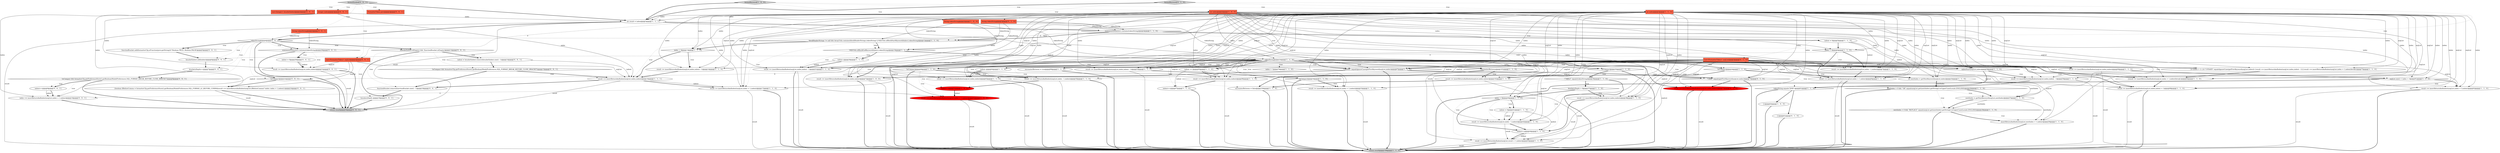 digraph {
30 [style = filled, label = "\"CREATE\".equalsIgnoreCase(getPrevKeyword(argList,index))@@@67@@@['1', '1', '0']", fillcolor = white, shape = diamond image = "AAA0AAABBB1BBB"];
48 [style = filled, label = "index > 0@@@40@@@['1', '1', '0']", fillcolor = white, shape = diamond image = "AAA0AAABBB1BBB"];
53 [style = filled, label = "result += insertReturnAndIndent(argList,index,indent + 1)@@@88@@@['1', '1', '0']", fillcolor = white, shape = ellipse image = "AAA0AAABBB1BBB"];
76 [style = filled, label = "bracketsDepth++@@@7@@@['0', '0', '1']", fillcolor = white, shape = ellipse image = "AAA0AAABBB3BBB"];
14 [style = filled, label = "{}@@@63@@@['1', '0', '0']", fillcolor = white, shape = ellipse image = "AAA0AAABBB1BBB"];
55 [style = filled, label = "result += insertReturnAndIndent(argList,index + 1,indent)@@@9@@@['1', '1', '0']", fillcolor = white, shape = ellipse image = "AAA0AAABBB1BBB"];
93 [style = filled, label = "functionBracket.remove(functionBracket.size() - 1)@@@18@@@['0', '0', '1']", fillcolor = white, shape = ellipse image = "AAA0AAABBB3BBB"];
34 [style = filled, label = "indent++@@@51@@@['1', '0', '0']", fillcolor = red, shape = ellipse image = "AAA1AAABBB1BBB"];
85 [style = filled, label = "!isCompact && formatterCfg.getPreferenceStore().getBoolean(ModelPreferences.SQL_FORMAT_BREAK_BEFORE_CLOSE_BRACKET)@@@15@@@['0', '0', '1']", fillcolor = white, shape = diamond image = "AAA0AAABBB3BBB"];
43 [style = filled, label = "!isCompact@@@49@@@['1', '1', '0']", fillcolor = white, shape = diamond image = "AAA0AAABBB1BBB"];
12 [style = filled, label = "indent++@@@44@@@['1', '1', '0']", fillcolor = white, shape = ellipse image = "AAA0AAABBB1BBB"];
54 [style = filled, label = "argList.size() < index + 3@@@91@@@['1', '1', '0']", fillcolor = white, shape = diamond image = "AAA0AAABBB1BBB"];
23 [style = filled, label = "statementDelimiters.contains(tokenString)@@@4@@@['1', '1', '0']", fillcolor = white, shape = diamond image = "AAA0AAABBB1BBB"];
64 [style = filled, label = "{}@@@61@@@['0', '1', '0']", fillcolor = white, shape = ellipse image = "AAA0AAABBB2BBB"];
46 [style = filled, label = "insertReturnAndIndent(argList,nextIndex + 1,indent)@@@29@@@['1', '1', '0']", fillcolor = white, shape = ellipse image = "AAA0AAABBB1BBB"];
52 [style = filled, label = "String tokenString@@@2@@@['1', '0', '0']", fillcolor = tomato, shape = box image = "AAA0AAABBB1BBB"];
62 [style = filled, label = "result += insertReturnAndIndent(argList,result + 1,indent)@@@45@@@['1', '1', '0']", fillcolor = white, shape = ellipse image = "AAA0AAABBB1BBB"];
71 [style = filled, label = "!bracketIndent.isEmpty() && !functionBracket.isEmpty()@@@13@@@['0', '0', '1']", fillcolor = white, shape = diamond image = "AAA0AAABBB3BBB"];
24 [style = filled, label = "indent -= 2@@@95@@@['1', '1', '0']", fillcolor = white, shape = ellipse image = "AAA0AAABBB1BBB"];
29 [style = filled, label = "!isCompact@@@35@@@['1', '1', '0']", fillcolor = white, shape = diamond image = "AAA0AAABBB1BBB"];
22 [style = filled, label = "result += insertReturnAndIndent(argList,index,indent - 1)@@@21@@@['1', '1', '0']", fillcolor = white, shape = ellipse image = "AAA0AAABBB1BBB"];
51 [style = filled, label = "result += insertReturnAndIndent(argList,index,indent)@@@90@@@['1', '1', '0']", fillcolor = white, shape = ellipse image = "AAA0AAABBB1BBB"];
84 [style = filled, label = "formatSymbol['0', '0', '1']", fillcolor = lightgray, shape = diamond image = "AAA0AAABBB3BBB"];
7 [style = filled, label = "int result = index@@@3@@@['1', '1', '1']", fillcolor = white, shape = ellipse image = "AAA0AAABBB1BBB"];
60 [style = filled, label = "!isCompact@@@54@@@['1', '1', '0']", fillcolor = white, shape = diamond image = "AAA0AAABBB1BBB"];
0 [style = filled, label = "nextIndex = getNextKeyword(argList,nextIndex)@@@27@@@['1', '1', '0']", fillcolor = white, shape = ellipse image = "AAA0AAABBB1BBB"];
8 [style = filled, label = "indent = 0@@@5@@@['1', '1', '0']", fillcolor = white, shape = ellipse image = "AAA0AAABBB1BBB"];
35 [style = filled, label = "index > 0@@@6@@@['1', '1', '0']", fillcolor = white, shape = diamond image = "AAA0AAABBB1BBB"];
37 [style = filled, label = "indent++@@@97@@@['1', '1', '0']", fillcolor = white, shape = ellipse image = "AAA0AAABBB1BBB"];
33 [style = filled, label = "indent--@@@64@@@['1', '1', '0']", fillcolor = white, shape = ellipse image = "AAA0AAABBB1BBB"];
69 [style = filled, label = "\"CASE\".equals(getPrevKeyword(argList,index))@@@70@@@['0', '1', '0']", fillcolor = white, shape = diamond image = "AAA0AAABBB2BBB"];
40 [style = filled, label = "result += insertReturnAndIndent(argList,index,indent)@@@102@@@['1', '1', '0']", fillcolor = white, shape = ellipse image = "AAA0AAABBB1BBB"];
2 [style = filled, label = "{result += insertReturnAndIndent(argList,index + 1,indent)break}@@@84@@@['1', '1', '0']", fillcolor = white, shape = ellipse image = "AAA0AAABBB1BBB"];
92 [style = filled, label = "List<FormatterToken> argList@@@2@@@['0', '0', '1']", fillcolor = tomato, shape = box image = "AAA0AAABBB3BBB"];
19 [style = filled, label = "result += insertReturnAndIndent(argList,index,indent)@@@65@@@['1', '1', '0']", fillcolor = white, shape = ellipse image = "AAA0AAABBB1BBB"];
45 [style = filled, label = "encounterBetween = true@@@99@@@['1', '1', '0']", fillcolor = white, shape = ellipse image = "AAA0AAABBB1BBB"];
47 [style = filled, label = "nextIndex > 0 && \"OR\".equals(argList.get(nextIndex).getString().toUpperCase(Locale.ENGLISH))@@@26@@@['1', '1', '0']", fillcolor = white, shape = diamond image = "AAA0AAABBB1BBB"];
82 [style = filled, label = "indent = bracketIndent.remove(bracketIndent.size() - 1)@@@14@@@['0', '0', '1']", fillcolor = white, shape = ellipse image = "AAA0AAABBB3BBB"];
61 [style = filled, label = "!\"TABLE\".equals(tokenString)@@@36@@@['1', '1', '0']", fillcolor = white, shape = diamond image = "AAA0AAABBB1BBB"];
28 [style = filled, label = "result += insertReturnAndIndent(argList,index,indent)@@@38@@@['1', '1', '0']", fillcolor = white, shape = ellipse image = "AAA0AAABBB1BBB"];
39 [style = filled, label = "!isCompact@@@24@@@['1', '1', '0']", fillcolor = white, shape = diamond image = "AAA0AAABBB1BBB"];
74 [style = filled, label = "tokenString@@@4@@@['0', '0', '1']", fillcolor = white, shape = diamond image = "AAA0AAABBB3BBB"];
79 [style = filled, label = "!isCompact@@@22@@@['0', '0', '1']", fillcolor = white, shape = diamond image = "AAA0AAABBB3BBB"];
89 [style = filled, label = "indent = 0@@@30@@@['0', '0', '1']", fillcolor = white, shape = ellipse image = "AAA0AAABBB3BBB"];
91 [style = filled, label = "Integer index@@@2@@@['0', '0', '1']", fillcolor = tomato, shape = box image = "AAA0AAABBB3BBB"];
38 [style = filled, label = "result += insertReturnAndIndent(argList,index - 1,indent)@@@7@@@['1', '1', '0']", fillcolor = white, shape = ellipse image = "AAA0AAABBB1BBB"];
42 [style = filled, label = "!encounterBetween@@@101@@@['1', '1', '0']", fillcolor = white, shape = diamond image = "AAA0AAABBB1BBB"];
4 [style = filled, label = "isJoinStart(argList,index)@@@58@@@['1', '1', '0']", fillcolor = white, shape = diamond image = "AAA0AAABBB1BBB"];
73 [style = filled, label = "result += insertReturnAndIndent(argList,index,indent)@@@31@@@['0', '0', '1']", fillcolor = white, shape = ellipse image = "AAA0AAABBB3BBB"];
70 [style = filled, label = "return result@@@34@@@['0', '0', '1']", fillcolor = lightgray, shape = ellipse image = "AAA0AAABBB3BBB"];
56 [style = filled, label = "int nextIndex = getNextKeyword(argList,index)@@@25@@@['1', '1', '0']", fillcolor = white, shape = ellipse image = "AAA0AAABBB1BBB"];
90 [style = filled, label = "functionBracket.add(formatterCfg.isFunction(prev.getString())? Boolean.TRUE: Boolean.FALSE)@@@5@@@['0', '0', '1']", fillcolor = white, shape = ellipse image = "AAA0AAABBB3BBB"];
83 [style = filled, label = "index += insertReturnAndIndent(argList,index + 1,indent)@@@10@@@['0', '0', '1']", fillcolor = white, shape = ellipse image = "AAA0AAABBB3BBB"];
31 [style = filled, label = "formatKeyword['1', '0', '0']", fillcolor = lightgray, shape = diamond image = "AAA0AAABBB1BBB"];
59 [style = filled, label = "bracketsDepth > 0@@@37@@@['1', '1', '0']", fillcolor = white, shape = diamond image = "AAA0AAABBB1BBB"];
25 [style = filled, label = "blockHeaderStrings != null && ArrayUtils.contains(blockHeaderStrings,tokenString) || SQLUtils.isBlockStartKeyword(dialect,tokenString)@@@12@@@['1', '1', '0']", fillcolor = white, shape = diamond image = "AAA0AAABBB1BBB"];
72 [style = filled, label = "bracketsDepth--@@@19@@@['0', '0', '1']", fillcolor = white, shape = ellipse image = "AAA0AAABBB3BBB"];
49 [style = filled, label = "result += insertReturnAndIndent(argList,index,indent - 1)@@@59@@@['1', '1', '0']", fillcolor = white, shape = ellipse image = "AAA0AAABBB1BBB"];
20 [style = filled, label = "tokenString@@@23@@@['1', '1', '0']", fillcolor = white, shape = diamond image = "AAA0AAABBB1BBB"];
66 [style = filled, label = "result += insertReturnAndIndent(argList,index,indent)@@@73@@@['0', '1', '0']", fillcolor = red, shape = ellipse image = "AAA1AAABBB2BBB"];
68 [style = filled, label = "formatKeyword['0', '1', '0']", fillcolor = lightgray, shape = diamond image = "AAA0AAABBB2BBB"];
78 [style = filled, label = "bracketIndent.add(indent)@@@6@@@['0', '0', '1']", fillcolor = white, shape = ellipse image = "AAA0AAABBB3BBB"];
6 [style = filled, label = "nextIndex > 0 && \"REPLACE\".equals(argList.get(nextIndex).getString().toUpperCase(Locale.ENGLISH))@@@28@@@['1', '1', '0']", fillcolor = white, shape = diamond image = "AAA0AAABBB1BBB"];
32 [style = filled, label = "result += insertReturnAndIndent(argList,index + 1,indent)@@@55@@@['1', '1', '0']", fillcolor = white, shape = ellipse image = "AAA0AAABBB1BBB"];
63 [style = filled, label = "result += insertReturnAndIndent(argList,index,indent - 1)@@@53@@@['1', '1', '0']", fillcolor = white, shape = ellipse image = "AAA0AAABBB1BBB"];
50 [style = filled, label = "result += insertReturnAndIndent(argList,index,indent - 1)@@@14@@@['1', '1', '0']", fillcolor = white, shape = ellipse image = "AAA0AAABBB1BBB"];
5 [style = filled, label = "result += insertReturnAndIndent(argList,index,indent)@@@16@@@['1', '1', '1']", fillcolor = white, shape = ellipse image = "AAA0AAABBB1BBB"];
75 [style = filled, label = "String tokenString@@@2@@@['0', '0', '1']", fillcolor = tomato, shape = box image = "AAA0AAABBB3BBB"];
87 [style = filled, label = "statementDelimiters.contains(tokenString)@@@29@@@['0', '0', '1']", fillcolor = white, shape = diamond image = "AAA0AAABBB3BBB"];
86 [style = filled, label = "!isCompact && formatterCfg.getPreferenceStore().getBoolean(ModelPreferences.SQL_FORMAT_BREAK_BEFORE_CLOSE_BRACKET)@@@8@@@['0', '0', '1']", fillcolor = white, shape = diamond image = "AAA0AAABBB3BBB"];
41 [style = filled, label = "index > 0@@@13@@@['1', '1', '0']", fillcolor = white, shape = diamond image = "AAA0AAABBB1BBB"];
36 [style = filled, label = "result += insertReturnAndIndent(argList,index - 1,indent)@@@42@@@['1', '1', '0']", fillcolor = white, shape = ellipse image = "AAA0AAABBB1BBB"];
15 [style = filled, label = "result += insertReturnAndIndent(argList,index,indent)@@@72@@@['1', '0', '0']", fillcolor = white, shape = ellipse image = "AAA0AAABBB1BBB"];
10 [style = filled, label = "encounterBetween = false@@@104@@@['1', '1', '0']", fillcolor = white, shape = ellipse image = "AAA0AAABBB1BBB"];
88 [style = filled, label = "FormatterToken prev@@@2@@@['0', '0', '1']", fillcolor = tomato, shape = box image = "AAA0AAABBB3BBB"];
16 [style = filled, label = "result += insertReturnAndIndent(argList,index + 1,indent)@@@17@@@['1', '1', '0']", fillcolor = white, shape = ellipse image = "AAA0AAABBB1BBB"];
57 [style = filled, label = "result += insertReturnAndIndent(argList,index + 1,indent)@@@52@@@['1', '0', '0']", fillcolor = red, shape = ellipse image = "AAA1AAABBB1BBB"];
80 [style = filled, label = "List<Integer> bracketIndent@@@2@@@['0', '0', '1']", fillcolor = tomato, shape = box image = "AAA0AAABBB3BBB"];
65 [style = filled, label = "String tokenString@@@2@@@['0', '1', '0']", fillcolor = tomato, shape = box image = "AAA0AAABBB2BBB"];
9 [style = filled, label = "index > 1@@@76@@@['1', '1', '0']", fillcolor = white, shape = diamond image = "AAA0AAABBB1BBB"];
13 [style = filled, label = "result += insertReturnAndIndent(argList,index - 1,indent)@@@50@@@['1', '1', '0']", fillcolor = white, shape = ellipse image = "AAA0AAABBB1BBB"];
44 [style = filled, label = "result += insertReturnAndIndent(argList,index,indent)@@@96@@@['1', '1', '0']", fillcolor = white, shape = ellipse image = "AAA0AAABBB1BBB"];
77 [style = filled, label = "indent++@@@9@@@['0', '0', '1']", fillcolor = white, shape = ellipse image = "AAA0AAABBB3BBB"];
67 [style = filled, label = "List<FormatterToken> argList@@@2@@@['0', '1', '0']", fillcolor = tomato, shape = box image = "AAA0AAABBB2BBB"];
27 [style = filled, label = "indent--@@@20@@@['1', '1', '0']", fillcolor = white, shape = ellipse image = "AAA0AAABBB1BBB"];
58 [style = filled, label = "int index@@@2@@@['1', '1', '0']", fillcolor = tomato, shape = box image = "AAA0AAABBB1BBB"];
3 [style = filled, label = "result += insertReturnAndIndent(argList,index + 3,indent)@@@92@@@['1', '1', '0']", fillcolor = white, shape = ellipse image = "AAA0AAABBB1BBB"];
1 [style = filled, label = "int index@@@2@@@['1', '0', '0']", fillcolor = tomato, shape = box image = "AAA0AAABBB1BBB"];
18 [style = filled, label = "tokenString.equals(\"JOIN\")@@@61@@@['1', '1', '0']", fillcolor = white, shape = diamond image = "AAA0AAABBB1BBB"];
17 [style = filled, label = "SQLUtils.isBlockEndKeyword(dialect,tokenString)@@@19@@@['1', '1', '0']", fillcolor = white, shape = diamond image = "AAA0AAABBB1BBB"];
81 [style = filled, label = "{boolean lfBeforeComma = formatterCfg.getPreferenceStore().getBoolean(ModelPreferences.SQL_FORMAT_LF_BEFORE_COMMA)result += insertReturnAndIndent(argList,lfBeforeComma? index: index + 1,indent)}@@@23@@@['0', '0', '1']", fillcolor = white, shape = ellipse image = "AAA0AAABBB3BBB"];
21 [style = filled, label = "return result@@@108@@@['1', '1', '0']", fillcolor = lightgray, shape = ellipse image = "AAA0AAABBB1BBB"];
11 [style = filled, label = "indent = 0@@@41@@@['1', '1', '0']", fillcolor = white, shape = ellipse image = "AAA0AAABBB1BBB"];
26 [style = filled, label = "{if (index > 1) {if (\"UPDATE\".equalsIgnoreCase(getPrevKeyword(argList,index))) {result += insertReturnAndIndent(argList,index,indent - 1)}}result += insertReturnAndIndent(argList,index + 1,indent)break}@@@75@@@['1', '1', '0']", fillcolor = white, shape = ellipse image = "AAA0AAABBB1BBB"];
61->62 [style = dotted, label="true"];
69->21 [style = bold, label=""];
71->85 [style = dotted, label="true"];
60->32 [style = bold, label=""];
91->73 [style = solid, label="index"];
67->46 [style = solid, label="argList"];
39->47 [style = dotted, label="true"];
36->12 [style = bold, label=""];
68->58 [style = dotted, label="true"];
1->13 [style = solid, label="index"];
58->50 [style = solid, label="index"];
67->36 [style = solid, label="argList"];
2->53 [style = bold, label=""];
20->43 [style = dotted, label="true"];
1->54 [style = solid, label="index"];
67->50 [style = solid, label="argList"];
67->62 [style = solid, label="argList"];
67->53 [style = solid, label="argList"];
65->25 [style = solid, label="tokenString"];
54->3 [style = bold, label=""];
20->45 [style = bold, label=""];
17->27 [style = dotted, label="true"];
20->15 [style = dotted, label="true"];
85->5 [style = bold, label=""];
89->73 [style = bold, label=""];
23->25 [style = bold, label=""];
58->26 [style = solid, label="argList"];
71->72 [style = dotted, label="true"];
67->0 [style = solid, label="argList"];
37->21 [style = bold, label=""];
35->38 [style = dotted, label="true"];
58->44 [style = solid, label="argList"];
4->18 [style = bold, label=""];
67->28 [style = solid, label="argList"];
58->19 [style = solid, label="argList"];
58->2 [style = solid, label="argList"];
27->22 [style = bold, label=""];
42->40 [style = bold, label=""];
19->21 [style = solid, label="result"];
43->13 [style = bold, label=""];
58->40 [style = solid, label="argList"];
57->21 [style = bold, label=""];
76->86 [style = bold, label=""];
1->50 [style = solid, label="index"];
20->39 [style = bold, label=""];
58->3 [style = solid, label="index"];
44->37 [style = bold, label=""];
59->48 [style = bold, label=""];
43->79 [style = dashed, label="0"];
31->58 [style = dotted, label="true"];
53->21 [style = solid, label="result"];
57->21 [style = solid, label="result"];
25->41 [style = bold, label=""];
65->20 [style = solid, label="tokenString"];
84->7 [style = bold, label=""];
86->77 [style = dotted, label="true"];
73->70 [style = bold, label=""];
20->39 [style = dotted, label="true"];
84->91 [style = dotted, label="true"];
74->79 [style = dotted, label="true"];
1->19 [style = solid, label="index"];
33->19 [style = solid, label="indent"];
39->21 [style = bold, label=""];
28->62 [style = solid, label="result"];
20->37 [style = dotted, label="true"];
20->44 [style = dotted, label="true"];
63->60 [style = bold, label=""];
59->28 [style = dotted, label="true"];
65->17 [style = solid, label="tokenString"];
20->51 [style = bold, label=""];
56->47 [style = solid, label="nextIndex"];
20->66 [style = bold, label=""];
47->21 [style = bold, label=""];
69->66 [style = bold, label=""];
17->20 [style = dotted, label="false"];
23->8 [style = dotted, label="true"];
67->26 [style = solid, label="argList"];
1->32 [style = solid, label="index"];
74->71 [style = bold, label=""];
58->32 [style = solid, label="argList"];
58->56 [style = solid, label="index"];
43->13 [style = dotted, label="true"];
25->41 [style = dotted, label="true"];
58->46 [style = solid, label="argList"];
93->72 [style = bold, label=""];
24->37 [style = solid, label="indent"];
48->11 [style = dotted, label="true"];
20->2 [style = bold, label=""];
20->21 [style = bold, label=""];
58->32 [style = solid, label="index"];
52->23 [style = solid, label="tokenString"];
71->82 [style = bold, label=""];
92->81 [style = solid, label="argList"];
16->83 [style = dashed, label="0"];
73->70 [style = solid, label="result"];
1->40 [style = solid, label="index"];
27->22 [style = solid, label="indent"];
87->73 [style = dotted, label="true"];
78->76 [style = bold, label=""];
58->30 [style = solid, label="argList"];
34->57 [style = solid, label="indent"];
41->5 [style = bold, label=""];
58->48 [style = solid, label="index"];
67->3 [style = solid, label="argList"];
58->36 [style = solid, label="argList"];
64->21 [style = bold, label=""];
84->88 [style = dotted, label="true"];
62->21 [style = solid, label="result"];
58->55 [style = solid, label="index"];
51->21 [style = solid, label="result"];
82->85 [style = bold, label=""];
58->4 [style = solid, label="argList"];
11->36 [style = bold, label=""];
56->47 [style = bold, label=""];
58->57 [style = solid, label="argList"];
20->30 [style = dotted, label="true"];
67->16 [style = solid, label="argList"];
74->71 [style = dotted, label="true"];
58->13 [style = solid, label="argList"];
52->25 [style = solid, label="tokenString"];
65->23 [style = solid, label="tokenString"];
20->15 [style = bold, label=""];
1->57 [style = solid, label="index"];
20->63 [style = bold, label=""];
58->36 [style = solid, label="index"];
30->69 [style = bold, label=""];
1->56 [style = solid, label="index"];
67->30 [style = solid, label="argList"];
23->55 [style = dotted, label="true"];
24->44 [style = bold, label=""];
20->60 [style = dotted, label="true"];
58->22 [style = solid, label="index"];
91->83 [style = solid, label="index"];
10->21 [style = bold, label=""];
74->79 [style = bold, label=""];
67->2 [style = solid, label="argList"];
5->70 [style = solid, label="result"];
68->67 [style = dotted, label="true"];
58->28 [style = solid, label="index"];
58->4 [style = solid, label="index"];
67->66 [style = solid, label="argList"];
1->63 [style = solid, label="index"];
49->18 [style = bold, label=""];
23->74 [style = dashed, label="0"];
45->21 [style = bold, label=""];
58->40 [style = solid, label="index"];
75->74 [style = solid, label="tokenString"];
41->50 [style = bold, label=""];
74->76 [style = dotted, label="true"];
14->21 [style = bold, label=""];
75->87 [style = solid, label="tokenString"];
41->50 [style = dotted, label="true"];
68->65 [style = dotted, label="true"];
20->63 [style = dotted, label="true"];
58->49 [style = solid, label="argList"];
67->55 [style = solid, label="argList"];
58->0 [style = solid, label="argList"];
92->83 [style = solid, label="argList"];
61->59 [style = dotted, label="true"];
40->21 [style = solid, label="result"];
58->66 [style = solid, label="index"];
8->35 [style = bold, label=""];
29->21 [style = bold, label=""];
30->21 [style = bold, label=""];
31->1 [style = dotted, label="true"];
66->21 [style = bold, label=""];
7->21 [style = solid, label="result"];
20->42 [style = bold, label=""];
3->21 [style = bold, label=""];
7->62 [style = solid, label="result"];
58->41 [style = solid, label="index"];
20->69 [style = bold, label=""];
32->21 [style = bold, label=""];
61->12 [style = dotted, label="true"];
1->55 [style = solid, label="index"];
58->19 [style = solid, label="index"];
20->29 [style = bold, label=""];
11->36 [style = solid, label="indent"];
8->55 [style = solid, label="indent"];
67->13 [style = solid, label="argList"];
32->21 [style = solid, label="result"];
20->33 [style = bold, label=""];
71->82 [style = dotted, label="true"];
16->21 [style = bold, label=""];
42->10 [style = bold, label=""];
47->6 [style = dotted, label="true"];
39->56 [style = dotted, label="true"];
20->30 [style = bold, label=""];
18->14 [style = bold, label=""];
43->57 [style = dotted, label="true"];
58->16 [style = solid, label="index"];
18->64 [style = bold, label=""];
35->55 [style = bold, label=""];
58->2 [style = solid, label="index"];
66->21 [style = solid, label="result"];
44->21 [style = solid, label="result"];
58->44 [style = solid, label="index"];
85->5 [style = dotted, label="true"];
61->59 [style = bold, label=""];
7->70 [style = solid, label="result"];
91->5 [style = solid, label="index"];
7->74 [style = bold, label=""];
20->42 [style = dotted, label="true"];
20->18 [style = dotted, label="true"];
20->43 [style = bold, label=""];
22->21 [style = solid, label="result"];
63->21 [style = solid, label="result"];
58->16 [style = solid, label="argList"];
35->38 [style = bold, label=""];
17->27 [style = bold, label=""];
47->0 [style = bold, label=""];
0->46 [style = solid, label="nextIndex"];
20->66 [style = dotted, label="true"];
58->62 [style = solid, label="argList"];
20->24 [style = dotted, label="true"];
51->54 [style = bold, label=""];
58->63 [style = solid, label="index"];
82->5 [style = solid, label="indent"];
58->30 [style = solid, label="index"];
79->81 [style = bold, label=""];
23->8 [style = bold, label=""];
1->35 [style = solid, label="index"];
48->36 [style = dotted, label="true"];
5->93 [style = bold, label=""];
23->25 [style = dotted, label="false"];
58->22 [style = solid, label="argList"];
1->30 [style = solid, label="index"];
12->62 [style = solid, label="indent"];
20->10 [style = dotted, label="true"];
68->7 [style = bold, label=""];
59->28 [style = bold, label=""];
84->80 [style = dotted, label="true"];
58->55 [style = solid, label="argList"];
34->57 [style = bold, label=""];
55->21 [style = solid, label="result"];
20->51 [style = dotted, label="true"];
12->62 [style = bold, label=""];
6->21 [style = bold, label=""];
58->13 [style = solid, label="index"];
74->78 [style = dotted, label="true"];
58->63 [style = solid, label="argList"];
0->6 [style = solid, label="nextIndex"];
61->21 [style = bold, label=""];
28->12 [style = bold, label=""];
1->2 [style = solid, label="index"];
83->70 [style = bold, label=""];
1->41 [style = solid, label="index"];
91->7 [style = solid, label="index"];
42->40 [style = dotted, label="true"];
31->7 [style = bold, label=""];
24->44 [style = solid, label="indent"];
84->75 [style = dotted, label="true"];
5->16 [style = bold, label=""];
20->53 [style = dotted, label="true"];
5->16 [style = solid, label="indent"];
31->52 [style = dotted, label="true"];
20->4 [style = dotted, label="true"];
23->35 [style = dotted, label="true"];
58->3 [style = solid, label="argList"];
77->83 [style = bold, label=""];
20->19 [style = dotted, label="true"];
47->0 [style = dotted, label="true"];
1->38 [style = solid, label="index"];
33->19 [style = bold, label=""];
67->32 [style = solid, label="argList"];
6->46 [style = dotted, label="true"];
25->16 [style = dotted, label="true"];
58->51 [style = solid, label="index"];
19->21 [style = bold, label=""];
67->49 [style = solid, label="argList"];
40->10 [style = bold, label=""];
55->21 [style = bold, label=""];
91->81 [style = solid, label="index"];
49->21 [style = solid, label="result"];
72->70 [style = bold, label=""];
67->56 [style = solid, label="argList"];
20->45 [style = dotted, label="true"];
54->3 [style = dotted, label="true"];
35->78 [style = dashed, label="0"];
43->34 [style = dotted, label="true"];
67->51 [style = solid, label="argList"];
58->50 [style = solid, label="argList"];
1->3 [style = solid, label="index"];
26->2 [style = bold, label=""];
79->70 [style = bold, label=""];
25->17 [style = dotted, label="false"];
58->49 [style = solid, label="index"];
20->29 [style = dotted, label="true"];
20->24 [style = bold, label=""];
74->86 [style = dotted, label="true"];
71->93 [style = dotted, label="true"];
74->87 [style = dotted, label="true"];
58->28 [style = solid, label="argList"];
71->70 [style = bold, label=""];
20->26 [style = bold, label=""];
15->21 [style = bold, label=""];
53->21 [style = bold, label=""];
92->73 [style = solid, label="argList"];
20->69 [style = dotted, label="true"];
58->38 [style = solid, label="argList"];
8->38 [style = solid, label="indent"];
48->12 [style = bold, label=""];
46->21 [style = bold, label=""];
50->5 [style = bold, label=""];
15->21 [style = solid, label="result"];
58->56 [style = solid, label="argList"];
77->83 [style = solid, label="indent"];
29->61 [style = dotted, label="true"];
6->46 [style = bold, label=""];
1->26 [style = solid, label="index"];
11->12 [style = solid, label="indent"];
38->55 [style = bold, label=""];
17->20 [style = bold, label=""];
13->34 [style = bold, label=""];
60->21 [style = bold, label=""];
58->15 [style = solid, label="argList"];
92->5 [style = solid, label="argList"];
87->89 [style = dotted, label="true"];
86->77 [style = bold, label=""];
1->53 [style = solid, label="index"];
74->87 [style = bold, label=""];
25->5 [style = dotted, label="true"];
85->93 [style = bold, label=""];
3->21 [style = solid, label="result"];
7->23 [style = bold, label=""];
58->7 [style = solid, label="index"];
58->69 [style = solid, label="index"];
84->92 [style = dotted, label="true"];
89->73 [style = solid, label="indent"];
1->36 [style = solid, label="index"];
1->48 [style = solid, label="index"];
67->69 [style = solid, label="argList"];
1->16 [style = solid, label="index"];
30->15 [style = bold, label=""];
60->32 [style = dotted, label="true"];
90->78 [style = bold, label=""];
29->61 [style = bold, label=""];
13->21 [style = solid, label="result"];
67->63 [style = solid, label="argList"];
67->38 [style = solid, label="argList"];
20->9 [style = dotted, label="true"];
1->22 [style = solid, label="index"];
67->4 [style = solid, label="argList"];
67->40 [style = solid, label="argList"];
81->70 [style = solid, label="result"];
1->15 [style = solid, label="index"];
74->90 [style = bold, label=""];
25->17 [style = bold, label=""];
58->53 [style = solid, label="index"];
58->92 [style = dashed, label="0"];
1->7 [style = solid, label="index"];
20->54 [style = dotted, label="true"];
20->33 [style = dotted, label="true"];
87->70 [style = bold, label=""];
58->35 [style = solid, label="index"];
48->11 [style = bold, label=""];
1->51 [style = solid, label="index"];
52->17 [style = solid, label="tokenString"];
86->70 [style = bold, label=""];
58->53 [style = solid, label="argList"];
54->21 [style = bold, label=""];
17->22 [style = dotted, label="true"];
58->51 [style = solid, label="argList"];
18->21 [style = bold, label=""];
58->26 [style = solid, label="index"];
67->22 [style = solid, label="argList"];
59->48 [style = dotted, label="false"];
58->38 [style = solid, label="index"];
43->21 [style = bold, label=""];
58->54 [style = solid, label="index"];
0->6 [style = bold, label=""];
74->90 [style = dotted, label="true"];
1->4 [style = solid, label="index"];
22->21 [style = bold, label=""];
20->53 [style = bold, label=""];
52->20 [style = solid, label="tokenString"];
20->4 [style = bold, label=""];
1->44 [style = solid, label="index"];
67->44 [style = solid, label="argList"];
4->49 [style = dotted, label="true"];
1->28 [style = solid, label="index"];
56->0 [style = solid, label="nextIndex"];
4->49 [style = bold, label=""];
16->21 [style = solid, label="result"];
39->56 [style = bold, label=""];
81->70 [style = bold, label=""];
86->83 [style = dotted, label="true"];
1->49 [style = solid, label="index"];
87->89 [style = bold, label=""];
13->21 [style = bold, label=""];
67->19 [style = solid, label="argList"];
62->21 [style = bold, label=""];
36->62 [style = solid, label="result"];
}
